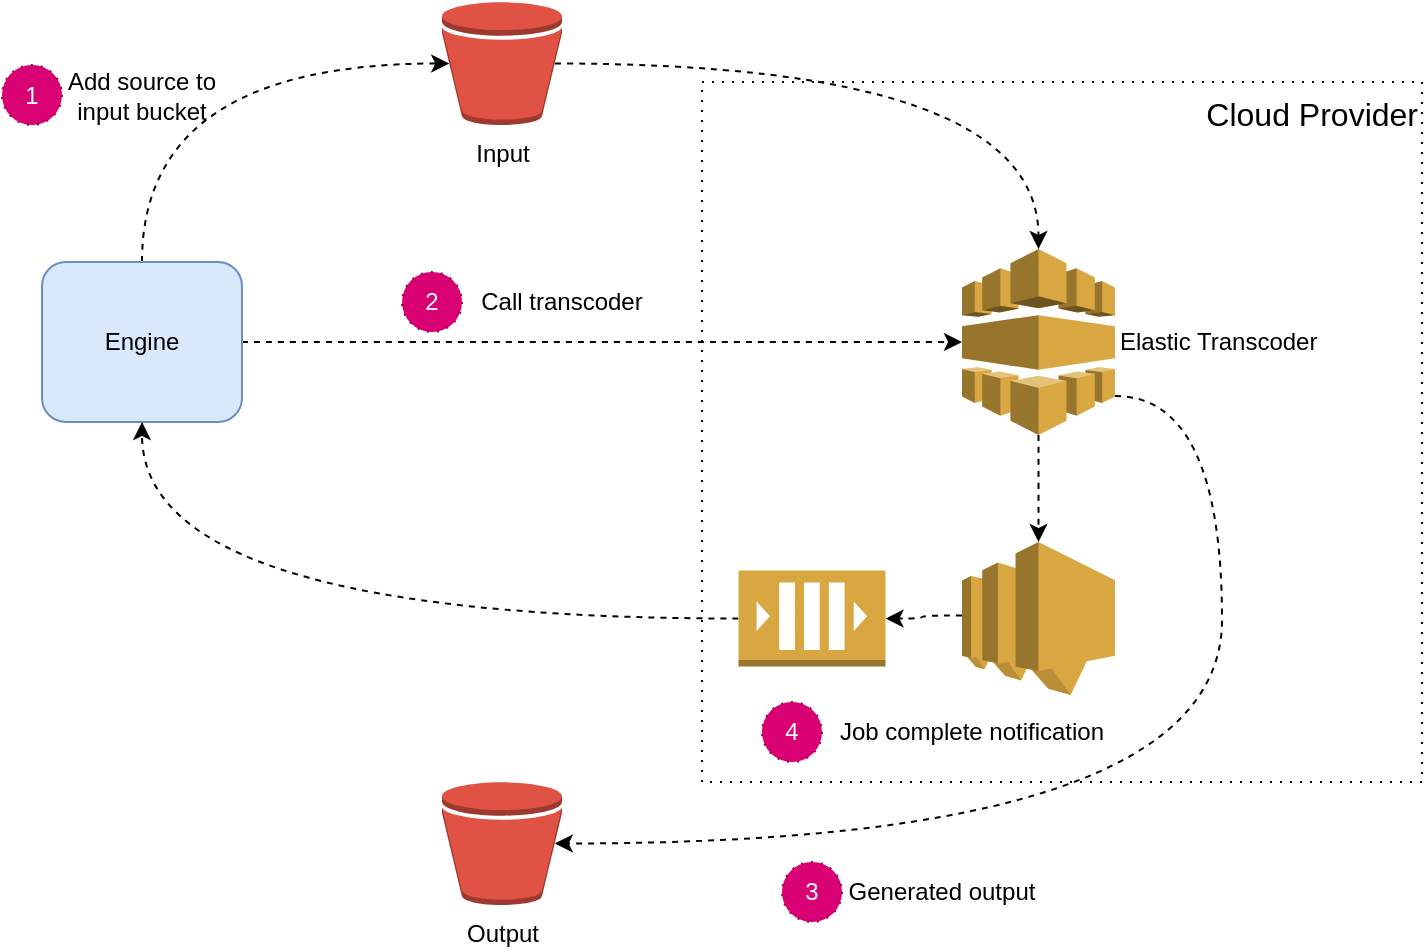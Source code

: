 <mxfile version="13.2.1" type="device"><diagram id="PuuzVQ5RI3oNkHrg21qu" name="Page-1"><mxGraphModel dx="2064" dy="1152" grid="1" gridSize="10" guides="1" tooltips="1" connect="1" arrows="1" fold="1" page="1" pageScale="1" pageWidth="827" pageHeight="1169" math="0" shadow="0"><root><mxCell id="0"/><mxCell id="1" parent="0"/><mxCell id="sVMm-3CTSOtirmQ1QrRn-25" value="&lt;div style=&quot;font-size: 16px;&quot;&gt;Cloud Provider&lt;br style=&quot;font-size: 16px;&quot;&gt;&lt;/div&gt;" style="rounded=0;whiteSpace=wrap;html=1;dashed=1;dashPattern=1 4;align=right;verticalAlign=top;fontSize=16;" vertex="1" parent="1"><mxGeometry x="450" y="190" width="360" height="350" as="geometry"/></mxCell><mxCell id="sVMm-3CTSOtirmQ1QrRn-13" style="edgeStyle=orthogonalEdgeStyle;curved=1;rounded=0;orthogonalLoop=1;jettySize=auto;html=1;exitX=1;exitY=0.5;exitDx=0;exitDy=0;entryX=0;entryY=0.5;entryDx=0;entryDy=0;entryPerimeter=0;dashed=1;" edge="1" parent="1" source="sVMm-3CTSOtirmQ1QrRn-1" target="sVMm-3CTSOtirmQ1QrRn-6"><mxGeometry relative="1" as="geometry"/></mxCell><mxCell id="sVMm-3CTSOtirmQ1QrRn-14" style="edgeStyle=orthogonalEdgeStyle;curved=1;rounded=0;orthogonalLoop=1;jettySize=auto;html=1;exitX=0.5;exitY=0;exitDx=0;exitDy=0;entryX=0.06;entryY=0.5;entryDx=0;entryDy=0;entryPerimeter=0;dashed=1;" edge="1" parent="1" source="sVMm-3CTSOtirmQ1QrRn-1" target="sVMm-3CTSOtirmQ1QrRn-3"><mxGeometry relative="1" as="geometry"><Array as="points"><mxPoint x="170" y="181"/></Array></mxGeometry></mxCell><mxCell id="sVMm-3CTSOtirmQ1QrRn-1" value="Engine" style="rounded=1;whiteSpace=wrap;html=1;fillColor=#dae8fc;strokeColor=#6c8ebf;" vertex="1" parent="1"><mxGeometry x="120" y="280" width="100" height="80" as="geometry"/></mxCell><mxCell id="sVMm-3CTSOtirmQ1QrRn-15" style="edgeStyle=orthogonalEdgeStyle;curved=1;rounded=0;orthogonalLoop=1;jettySize=auto;html=1;exitX=0.94;exitY=0.5;exitDx=0;exitDy=0;exitPerimeter=0;dashed=1;" edge="1" parent="1" source="sVMm-3CTSOtirmQ1QrRn-3" target="sVMm-3CTSOtirmQ1QrRn-6"><mxGeometry relative="1" as="geometry"/></mxCell><mxCell id="sVMm-3CTSOtirmQ1QrRn-3" value="Input" style="outlineConnect=0;dashed=0;verticalLabelPosition=bottom;verticalAlign=top;align=center;html=1;shape=mxgraph.aws3.bucket;fillColor=#E05243;gradientColor=none;" vertex="1" parent="1"><mxGeometry x="320" y="150" width="60" height="61.5" as="geometry"/></mxCell><mxCell id="sVMm-3CTSOtirmQ1QrRn-26" style="edgeStyle=orthogonalEdgeStyle;curved=1;rounded=0;orthogonalLoop=1;jettySize=auto;html=1;exitX=0.5;exitY=1;exitDx=0;exitDy=0;exitPerimeter=0;entryX=0.5;entryY=0;entryDx=0;entryDy=0;entryPerimeter=0;dashed=1;" edge="1" parent="1" source="sVMm-3CTSOtirmQ1QrRn-6" target="sVMm-3CTSOtirmQ1QrRn-10"><mxGeometry relative="1" as="geometry"/></mxCell><mxCell id="sVMm-3CTSOtirmQ1QrRn-37" style="edgeStyle=orthogonalEdgeStyle;curved=1;rounded=0;orthogonalLoop=1;jettySize=auto;html=1;exitX=1;exitY=0.79;exitDx=0;exitDy=0;exitPerimeter=0;entryX=0.94;entryY=0.5;entryDx=0;entryDy=0;entryPerimeter=0;dashed=1;fontSize=16;fontColor=#FFFFFF;" edge="1" parent="1" source="sVMm-3CTSOtirmQ1QrRn-6" target="sVMm-3CTSOtirmQ1QrRn-7"><mxGeometry relative="1" as="geometry"><Array as="points"><mxPoint x="710" y="347"/><mxPoint x="710" y="571"/></Array></mxGeometry></mxCell><mxCell id="sVMm-3CTSOtirmQ1QrRn-6" value="Elastic Transcoder" style="outlineConnect=0;dashed=0;verticalLabelPosition=middle;verticalAlign=middle;align=left;html=1;shape=mxgraph.aws3.elastic_transcoder;fillColor=#D9A741;gradientColor=none;labelPosition=right;" vertex="1" parent="1"><mxGeometry x="580" y="273.5" width="76.5" height="93" as="geometry"/></mxCell><mxCell id="sVMm-3CTSOtirmQ1QrRn-7" value="Output" style="outlineConnect=0;dashed=0;verticalLabelPosition=bottom;verticalAlign=top;align=center;html=1;shape=mxgraph.aws3.bucket;fillColor=#E05243;gradientColor=none;" vertex="1" parent="1"><mxGeometry x="320" y="540" width="60" height="61.5" as="geometry"/></mxCell><mxCell id="sVMm-3CTSOtirmQ1QrRn-19" style="edgeStyle=orthogonalEdgeStyle;curved=1;rounded=0;orthogonalLoop=1;jettySize=auto;html=1;exitX=0;exitY=0.5;exitDx=0;exitDy=0;exitPerimeter=0;entryX=0.5;entryY=1;entryDx=0;entryDy=0;dashed=1;" edge="1" parent="1" source="sVMm-3CTSOtirmQ1QrRn-9" target="sVMm-3CTSOtirmQ1QrRn-1"><mxGeometry relative="1" as="geometry"/></mxCell><mxCell id="sVMm-3CTSOtirmQ1QrRn-9" value="" style="outlineConnect=0;dashed=0;verticalLabelPosition=bottom;verticalAlign=top;align=center;html=1;shape=mxgraph.aws3.queue;fillColor=#D9A741;gradientColor=none;" vertex="1" parent="1"><mxGeometry x="468.25" y="434.25" width="73.5" height="48" as="geometry"/></mxCell><mxCell id="sVMm-3CTSOtirmQ1QrRn-28" style="edgeStyle=orthogonalEdgeStyle;curved=1;rounded=0;orthogonalLoop=1;jettySize=auto;html=1;exitX=0;exitY=0.48;exitDx=0;exitDy=0;exitPerimeter=0;dashed=1;" edge="1" parent="1" source="sVMm-3CTSOtirmQ1QrRn-10" target="sVMm-3CTSOtirmQ1QrRn-9"><mxGeometry relative="1" as="geometry"/></mxCell><mxCell id="sVMm-3CTSOtirmQ1QrRn-10" value="" style="outlineConnect=0;dashed=0;verticalLabelPosition=bottom;verticalAlign=top;align=center;html=1;shape=mxgraph.aws3.sns;fillColor=#D9A741;gradientColor=none;" vertex="1" parent="1"><mxGeometry x="580" y="420" width="76.5" height="76.5" as="geometry"/></mxCell><mxCell id="sVMm-3CTSOtirmQ1QrRn-20" value="Add source to input bucket" style="text;html=1;strokeColor=none;fillColor=none;align=center;verticalAlign=middle;whiteSpace=wrap;rounded=0;" vertex="1" parent="1"><mxGeometry x="120" y="186.5" width="100" height="20" as="geometry"/></mxCell><mxCell id="sVMm-3CTSOtirmQ1QrRn-21" value="Call transcoder" style="text;html=1;strokeColor=none;fillColor=none;align=center;verticalAlign=middle;whiteSpace=wrap;rounded=0;" vertex="1" parent="1"><mxGeometry x="330" y="290" width="100" height="20" as="geometry"/></mxCell><mxCell id="sVMm-3CTSOtirmQ1QrRn-29" value="&lt;div align=&quot;center&quot;&gt;1&lt;/div&gt;" style="ellipse;whiteSpace=wrap;html=1;aspect=fixed;dashed=1;dashPattern=1 4;align=center;fontColor=#ffffff;fillColor=#d80073;strokeColor=#A50040;" vertex="1" parent="1"><mxGeometry x="100" y="181.5" width="30" height="30" as="geometry"/></mxCell><mxCell id="sVMm-3CTSOtirmQ1QrRn-31" value="2" style="ellipse;whiteSpace=wrap;html=1;aspect=fixed;dashed=1;dashPattern=1 4;align=center;fontColor=#ffffff;fillColor=#d80073;strokeColor=#A50040;" vertex="1" parent="1"><mxGeometry x="300" y="285" width="30" height="30" as="geometry"/></mxCell><mxCell id="sVMm-3CTSOtirmQ1QrRn-33" value="Generated output" style="text;html=1;strokeColor=none;fillColor=none;align=center;verticalAlign=middle;whiteSpace=wrap;rounded=0;" vertex="1" parent="1"><mxGeometry x="520" y="585" width="100" height="20" as="geometry"/></mxCell><mxCell id="sVMm-3CTSOtirmQ1QrRn-34" value="3" style="ellipse;whiteSpace=wrap;html=1;aspect=fixed;dashed=1;dashPattern=1 4;align=center;fontColor=#ffffff;fillColor=#d80073;strokeColor=#A50040;" vertex="1" parent="1"><mxGeometry x="490" y="580" width="30" height="30" as="geometry"/></mxCell><mxCell id="sVMm-3CTSOtirmQ1QrRn-35" value="Job complete notification" style="text;html=1;strokeColor=none;fillColor=none;align=center;verticalAlign=middle;whiteSpace=wrap;rounded=0;" vertex="1" parent="1"><mxGeometry x="510" y="505" width="150" height="20" as="geometry"/></mxCell><mxCell id="sVMm-3CTSOtirmQ1QrRn-36" value="4" style="ellipse;whiteSpace=wrap;html=1;aspect=fixed;dashed=1;dashPattern=1 4;align=center;fontColor=#ffffff;fillColor=#d80073;strokeColor=#A50040;" vertex="1" parent="1"><mxGeometry x="480" y="500" width="30" height="30" as="geometry"/></mxCell></root></mxGraphModel></diagram></mxfile>